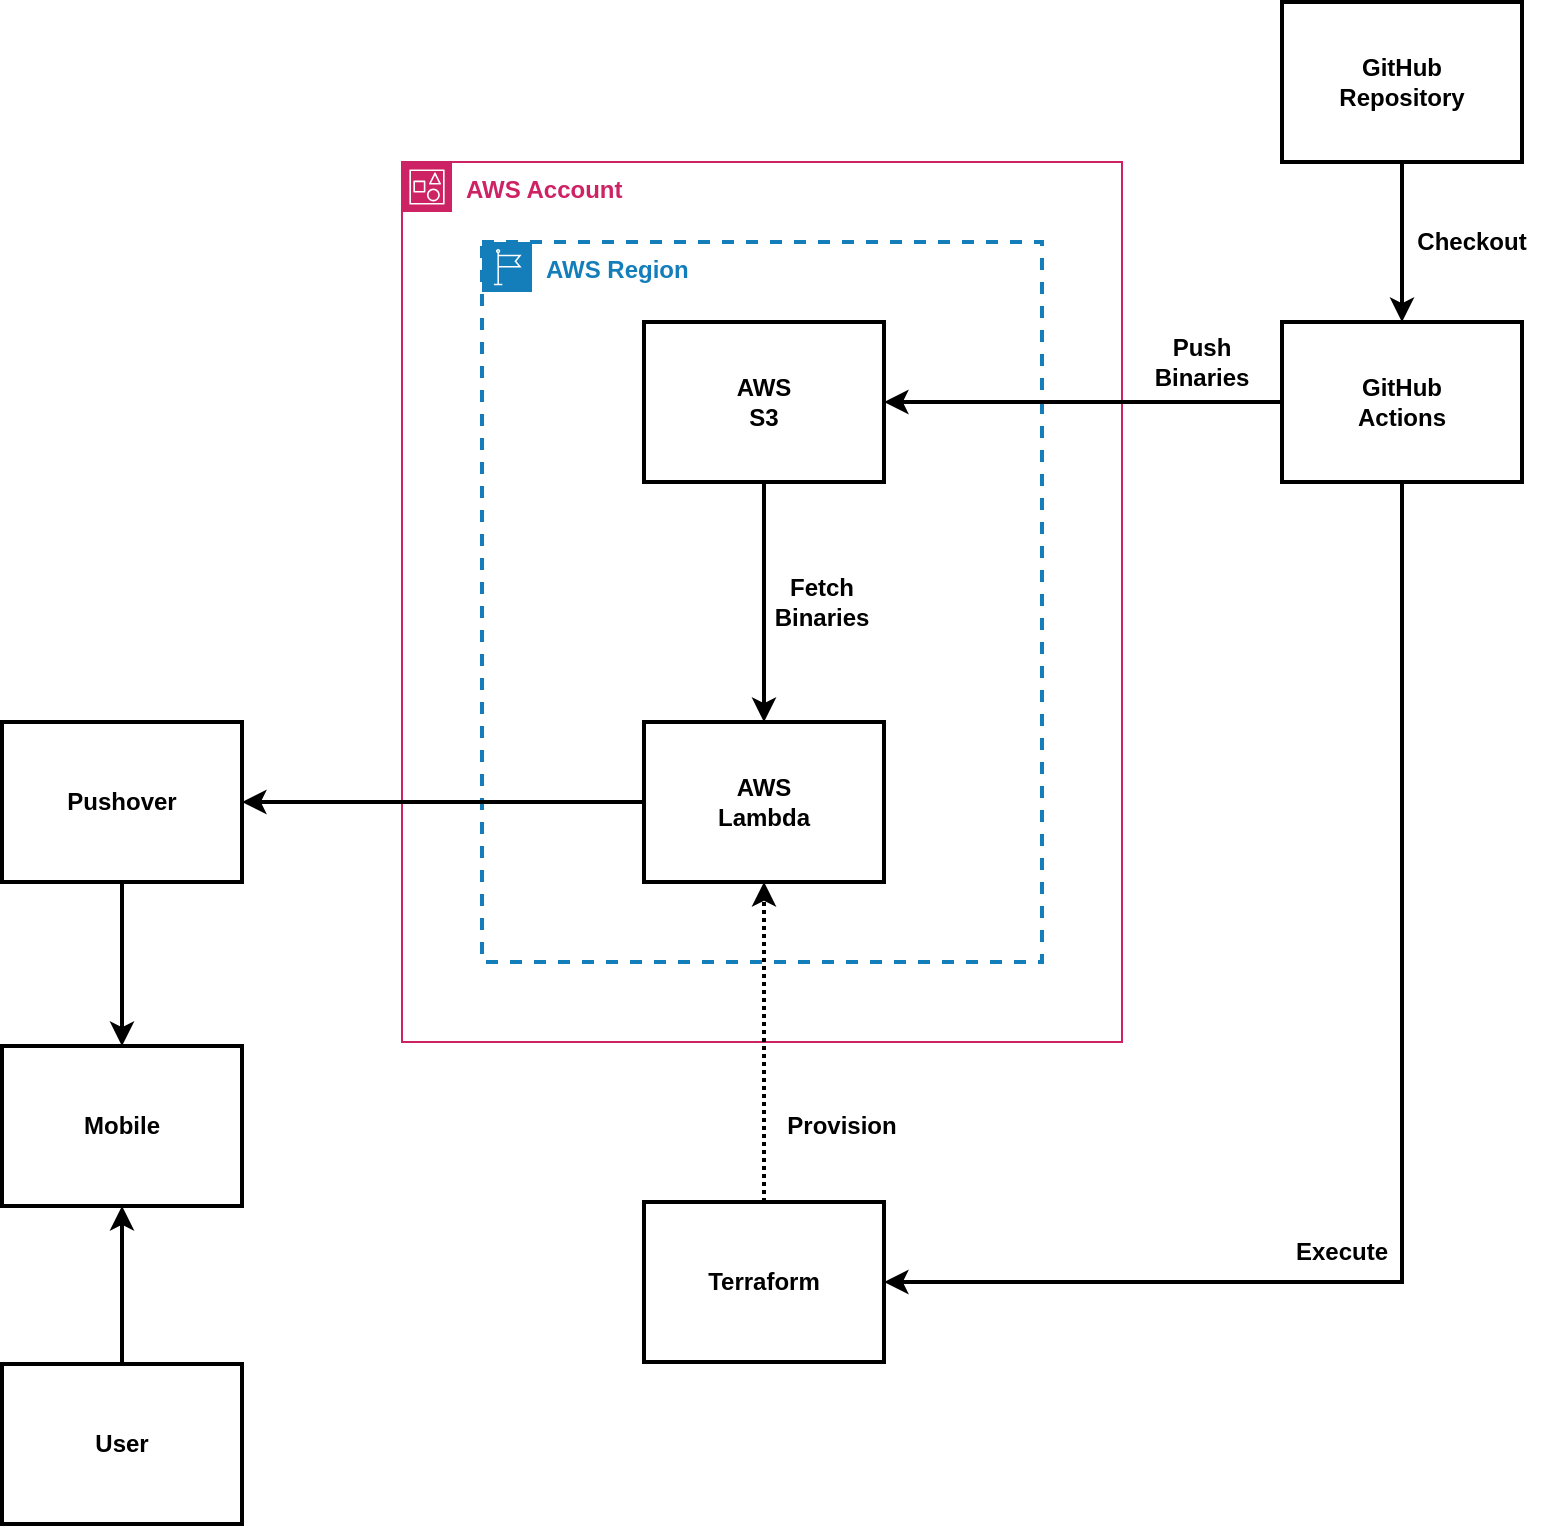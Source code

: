 <mxfile version="21.1.2" type="device">
  <diagram id="Jrhpwi8ZvEjFuphMwVDC" name="Page-1">
    <mxGraphModel dx="1418" dy="820" grid="1" gridSize="10" guides="1" tooltips="1" connect="1" arrows="1" fold="1" page="1" pageScale="1" pageWidth="850" pageHeight="1100" math="0" shadow="0">
      <root>
        <mxCell id="0" />
        <mxCell id="1" parent="0" />
        <mxCell id="m6BbedKXD78glO7V8403-9" value="&lt;b&gt;AWS Region&lt;/b&gt;" style="points=[[0,0],[0.25,0],[0.5,0],[0.75,0],[1,0],[1,0.25],[1,0.5],[1,0.75],[1,1],[0.75,1],[0.5,1],[0.25,1],[0,1],[0,0.75],[0,0.5],[0,0.25]];outlineConnect=0;gradientColor=none;html=1;whiteSpace=wrap;fontSize=12;fontStyle=0;container=1;pointerEvents=0;collapsible=0;recursiveResize=0;shape=mxgraph.aws4.group;grIcon=mxgraph.aws4.group_region;strokeColor=#147EBA;fillColor=none;verticalAlign=top;align=left;spacingLeft=30;fontColor=#147EBA;dashed=1;strokeWidth=2;" parent="1" vertex="1">
          <mxGeometry x="280" y="160" width="280" height="360" as="geometry" />
        </mxCell>
        <mxCell id="TGyyPPCAWyqDZNZTMzX8-10" value="&lt;b&gt;AWS Account&lt;/b&gt;" style="points=[[0,0],[0.25,0],[0.5,0],[0.75,0],[1,0],[1,0.25],[1,0.5],[1,0.75],[1,1],[0.75,1],[0.5,1],[0.25,1],[0,1],[0,0.75],[0,0.5],[0,0.25]];outlineConnect=0;gradientColor=none;html=1;whiteSpace=wrap;fontSize=12;fontStyle=0;container=1;pointerEvents=0;collapsible=0;recursiveResize=0;shape=mxgraph.aws4.group;grIcon=mxgraph.aws4.group_account;strokeColor=#CD2264;fillColor=none;verticalAlign=top;align=left;spacingLeft=30;fontColor=#CD2264;dashed=0;" parent="1" vertex="1">
          <mxGeometry x="240" y="120" width="360" height="440" as="geometry" />
        </mxCell>
        <mxCell id="TGyyPPCAWyqDZNZTMzX8-12" style="edgeStyle=orthogonalEdgeStyle;rounded=0;orthogonalLoop=1;jettySize=auto;html=1;entryX=0.5;entryY=0;entryDx=0;entryDy=0;strokeWidth=2;fontSize=12;fontColor=#000000;exitX=0.5;exitY=1;exitDx=0;exitDy=0;" parent="TGyyPPCAWyqDZNZTMzX8-10" source="KqbrRKBykD8-1M5RGpbY-8" target="KqbrRKBykD8-1M5RGpbY-9" edge="1">
          <mxGeometry relative="1" as="geometry">
            <mxPoint x="201" y="160" as="sourcePoint" />
            <mxPoint x="201" y="280" as="targetPoint" />
          </mxGeometry>
        </mxCell>
        <mxCell id="KqbrRKBykD8-1M5RGpbY-8" value="AWS&lt;br&gt;S3" style="rounded=0;whiteSpace=wrap;html=1;fontStyle=1;strokeWidth=2;" vertex="1" parent="TGyyPPCAWyqDZNZTMzX8-10">
          <mxGeometry x="121" y="80" width="120" height="80" as="geometry" />
        </mxCell>
        <mxCell id="KqbrRKBykD8-1M5RGpbY-9" value="AWS&lt;br&gt;Lambda" style="rounded=0;whiteSpace=wrap;html=1;fontStyle=1;strokeWidth=2;" vertex="1" parent="TGyyPPCAWyqDZNZTMzX8-10">
          <mxGeometry x="121" y="280" width="120" height="80" as="geometry" />
        </mxCell>
        <mxCell id="TGyyPPCAWyqDZNZTMzX8-27" value="Fetch&lt;br&gt;Binaries" style="text;html=1;strokeColor=none;fillColor=none;align=center;verticalAlign=middle;whiteSpace=wrap;rounded=0;fontSize=12;fontColor=#000000;fontStyle=1" parent="TGyyPPCAWyqDZNZTMzX8-10" vertex="1">
          <mxGeometry x="180" y="200" width="60" height="40" as="geometry" />
        </mxCell>
        <mxCell id="TGyyPPCAWyqDZNZTMzX8-29" style="edgeStyle=orthogonalEdgeStyle;rounded=0;orthogonalLoop=1;jettySize=auto;html=1;entryX=1;entryY=0.5;entryDx=0;entryDy=0;strokeWidth=2;fontSize=12;fontColor=#000000;exitX=0.5;exitY=1;exitDx=0;exitDy=0;" parent="1" source="KqbrRKBykD8-1M5RGpbY-1" target="KqbrRKBykD8-1M5RGpbY-6" edge="1">
          <mxGeometry relative="1" as="geometry">
            <Array as="points">
              <mxPoint x="740" y="680" />
            </Array>
            <mxPoint x="800" y="280" as="sourcePoint" />
            <mxPoint x="440.005" y="680" as="targetPoint" />
          </mxGeometry>
        </mxCell>
        <mxCell id="TGyyPPCAWyqDZNZTMzX8-17" style="edgeStyle=orthogonalEdgeStyle;rounded=0;orthogonalLoop=1;jettySize=auto;html=1;strokeWidth=2;fontSize=12;fontColor=#000000;dashed=1;dashPattern=1 1;exitX=0.5;exitY=0;exitDx=0;exitDy=0;entryX=0.5;entryY=1;entryDx=0;entryDy=0;" parent="1" source="KqbrRKBykD8-1M5RGpbY-6" target="KqbrRKBykD8-1M5RGpbY-9" edge="1">
          <mxGeometry relative="1" as="geometry">
            <mxPoint x="441" y="480" as="targetPoint" />
            <Array as="points" />
            <mxPoint x="440" y="600" as="sourcePoint" />
          </mxGeometry>
        </mxCell>
        <mxCell id="TGyyPPCAWyqDZNZTMzX8-21" style="edgeStyle=orthogonalEdgeStyle;rounded=0;orthogonalLoop=1;jettySize=auto;html=1;strokeWidth=2;fontSize=12;fontColor=#000000;exitX=0;exitY=0.5;exitDx=0;exitDy=0;entryX=1;entryY=0.5;entryDx=0;entryDy=0;" parent="1" target="KqbrRKBykD8-1M5RGpbY-8" edge="1" source="KqbrRKBykD8-1M5RGpbY-1">
          <mxGeometry relative="1" as="geometry">
            <mxPoint x="481" y="240" as="targetPoint" />
            <mxPoint x="760" y="240" as="sourcePoint" />
          </mxGeometry>
        </mxCell>
        <mxCell id="r5k3F2Irb50u7QADnvEt-10" style="edgeStyle=orthogonalEdgeStyle;rounded=0;orthogonalLoop=1;jettySize=auto;html=1;strokeWidth=2;entryX=0.5;entryY=0;entryDx=0;entryDy=0;" parent="1" source="KqbrRKBykD8-1M5RGpbY-2" target="KqbrRKBykD8-1M5RGpbY-1" edge="1">
          <mxGeometry relative="1" as="geometry">
            <mxPoint x="920" y="240" as="sourcePoint" />
            <mxPoint x="840" y="240" as="targetPoint" />
          </mxGeometry>
        </mxCell>
        <mxCell id="TGyyPPCAWyqDZNZTMzX8-32" value="Checkout" style="text;html=1;strokeColor=none;fillColor=none;align=center;verticalAlign=middle;whiteSpace=wrap;rounded=0;fontSize=12;fontColor=#000000;fontStyle=1" parent="1" vertex="1">
          <mxGeometry x="740" y="140" width="70" height="40" as="geometry" />
        </mxCell>
        <mxCell id="TGyyPPCAWyqDZNZTMzX8-34" value="Execute" style="text;html=1;strokeColor=none;fillColor=none;align=center;verticalAlign=middle;whiteSpace=wrap;rounded=0;fontSize=12;fontColor=#000000;fontStyle=1" parent="1" vertex="1">
          <mxGeometry x="680" y="650" width="60" height="30" as="geometry" />
        </mxCell>
        <mxCell id="TGyyPPCAWyqDZNZTMzX8-25" value="Provision" style="text;html=1;strokeColor=none;fillColor=none;align=center;verticalAlign=middle;whiteSpace=wrap;rounded=0;fontSize=12;fontColor=#000000;fontStyle=1" parent="1" vertex="1">
          <mxGeometry x="425" y="587" width="70" height="30" as="geometry" />
        </mxCell>
        <mxCell id="r5k3F2Irb50u7QADnvEt-5" style="edgeStyle=orthogonalEdgeStyle;rounded=0;orthogonalLoop=1;jettySize=auto;html=1;entryX=0.5;entryY=1;entryDx=0;entryDy=0;strokeWidth=2;exitX=0.5;exitY=0;exitDx=0;exitDy=0;" parent="1" source="KqbrRKBykD8-1M5RGpbY-4" target="KqbrRKBykD8-1M5RGpbY-5" edge="1">
          <mxGeometry relative="1" as="geometry">
            <mxPoint x="-30" y="281" as="sourcePoint" />
            <mxPoint x="50" y="281" as="targetPoint" />
            <Array as="points" />
          </mxGeometry>
        </mxCell>
        <mxCell id="TGyyPPCAWyqDZNZTMzX8-22" value="Push&lt;br&gt;Binaries" style="text;html=1;strokeColor=none;fillColor=none;align=center;verticalAlign=middle;whiteSpace=wrap;rounded=0;fontSize=12;fontColor=#000000;fontStyle=1" parent="1" vertex="1">
          <mxGeometry x="600" y="200" width="80" height="40" as="geometry" />
        </mxCell>
        <mxCell id="TGyyPPCAWyqDZNZTMzX8-9" style="edgeStyle=orthogonalEdgeStyle;rounded=0;orthogonalLoop=1;jettySize=auto;html=1;fontSize=12;fontColor=#000000;strokeWidth=2;exitX=0;exitY=0.5;exitDx=0;exitDy=0;" parent="1" source="KqbrRKBykD8-1M5RGpbY-9" target="KqbrRKBykD8-1M5RGpbY-3" edge="1">
          <mxGeometry relative="1" as="geometry">
            <mxPoint x="160" y="441" as="targetPoint" />
            <mxPoint x="401" y="440" as="sourcePoint" />
          </mxGeometry>
        </mxCell>
        <mxCell id="KqbrRKBykD8-1M5RGpbY-1" value="GitHub&lt;br&gt;Actions" style="rounded=0;whiteSpace=wrap;html=1;fontStyle=1;strokeWidth=2;" vertex="1" parent="1">
          <mxGeometry x="680" y="200" width="120" height="80" as="geometry" />
        </mxCell>
        <mxCell id="KqbrRKBykD8-1M5RGpbY-2" value="GitHub&lt;br&gt;Repository" style="rounded=0;whiteSpace=wrap;html=1;fontStyle=1;strokeWidth=2;" vertex="1" parent="1">
          <mxGeometry x="680" y="40" width="120" height="80" as="geometry" />
        </mxCell>
        <mxCell id="KqbrRKBykD8-1M5RGpbY-7" style="edgeStyle=orthogonalEdgeStyle;rounded=0;orthogonalLoop=1;jettySize=auto;html=1;entryX=0.5;entryY=0;entryDx=0;entryDy=0;strokeWidth=2;exitX=0.5;exitY=1;exitDx=0;exitDy=0;" edge="1" parent="1" source="KqbrRKBykD8-1M5RGpbY-3" target="KqbrRKBykD8-1M5RGpbY-5">
          <mxGeometry relative="1" as="geometry">
            <mxPoint x="180" y="521" as="sourcePoint" />
          </mxGeometry>
        </mxCell>
        <mxCell id="KqbrRKBykD8-1M5RGpbY-3" value="Pushover" style="rounded=0;whiteSpace=wrap;html=1;fontStyle=1;strokeWidth=2;" vertex="1" parent="1">
          <mxGeometry x="40" y="400" width="120" height="80" as="geometry" />
        </mxCell>
        <mxCell id="KqbrRKBykD8-1M5RGpbY-4" value="User" style="rounded=0;whiteSpace=wrap;html=1;fontStyle=1;strokeWidth=2;" vertex="1" parent="1">
          <mxGeometry x="40" y="721" width="120" height="80" as="geometry" />
        </mxCell>
        <mxCell id="KqbrRKBykD8-1M5RGpbY-5" value="Mobile" style="rounded=0;whiteSpace=wrap;html=1;fontStyle=1;strokeWidth=2;" vertex="1" parent="1">
          <mxGeometry x="40" y="562" width="120" height="80" as="geometry" />
        </mxCell>
        <mxCell id="KqbrRKBykD8-1M5RGpbY-6" value="Terraform" style="rounded=0;whiteSpace=wrap;html=1;fontStyle=1;strokeWidth=2;" vertex="1" parent="1">
          <mxGeometry x="361" y="640" width="120" height="80" as="geometry" />
        </mxCell>
      </root>
    </mxGraphModel>
  </diagram>
</mxfile>

